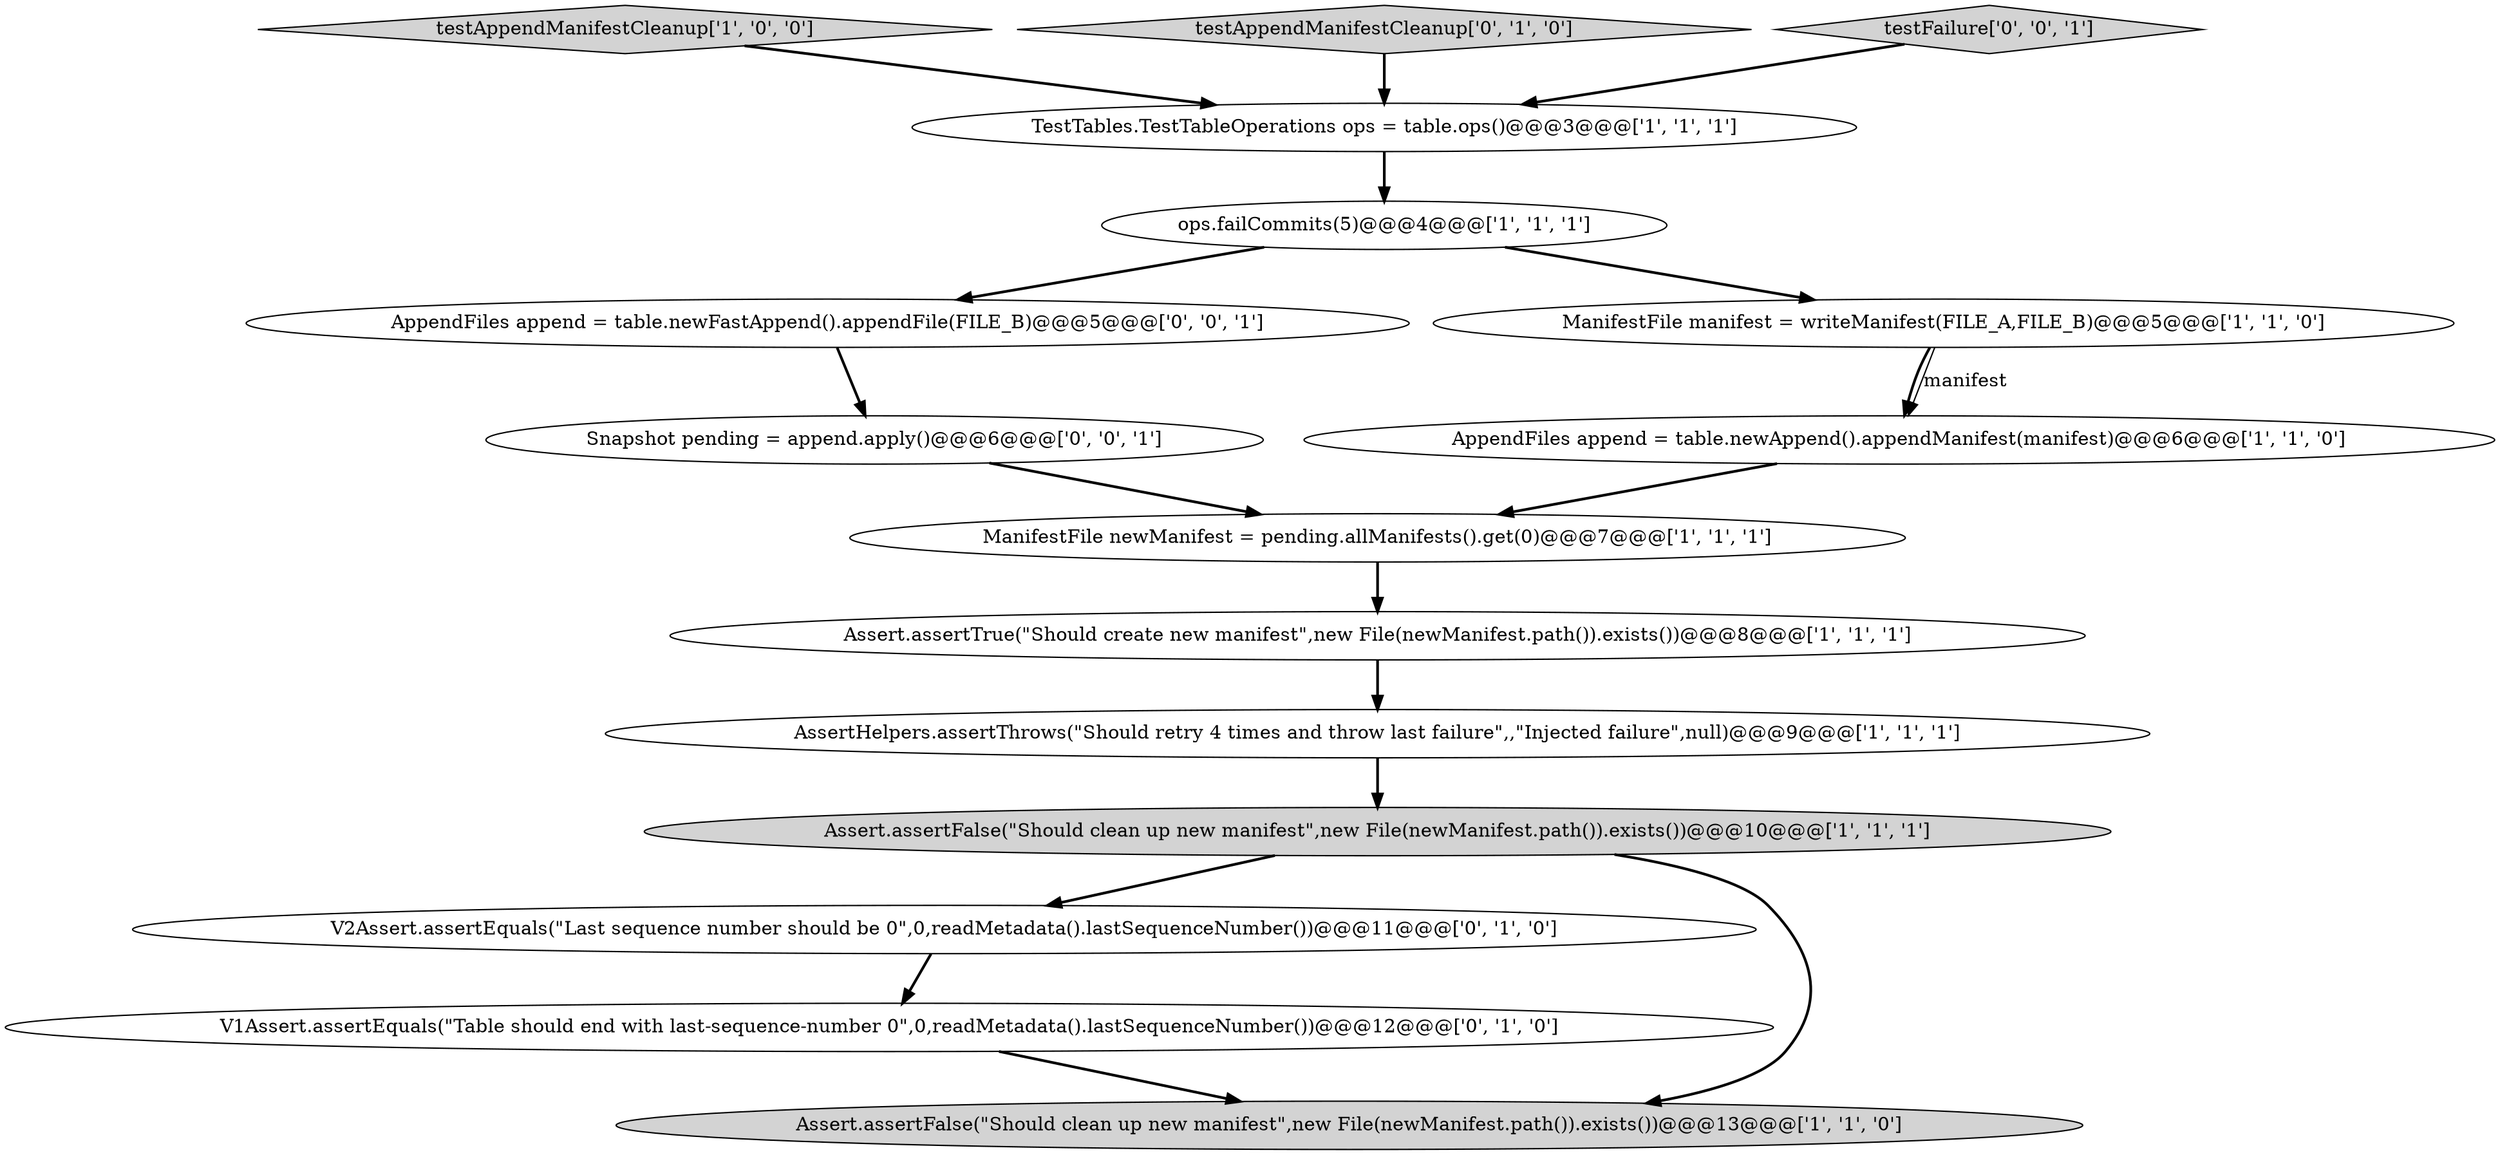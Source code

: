 digraph {
8 [style = filled, label = "Assert.assertTrue(\"Should create new manifest\",new File(newManifest.path()).exists())@@@8@@@['1', '1', '1']", fillcolor = white, shape = ellipse image = "AAA0AAABBB1BBB"];
13 [style = filled, label = "AppendFiles append = table.newFastAppend().appendFile(FILE_B)@@@5@@@['0', '0', '1']", fillcolor = white, shape = ellipse image = "AAA0AAABBB3BBB"];
3 [style = filled, label = "ManifestFile newManifest = pending.allManifests().get(0)@@@7@@@['1', '1', '1']", fillcolor = white, shape = ellipse image = "AAA0AAABBB1BBB"];
7 [style = filled, label = "AppendFiles append = table.newAppend().appendManifest(manifest)@@@6@@@['1', '1', '0']", fillcolor = white, shape = ellipse image = "AAA0AAABBB1BBB"];
4 [style = filled, label = "testAppendManifestCleanup['1', '0', '0']", fillcolor = lightgray, shape = diamond image = "AAA0AAABBB1BBB"];
5 [style = filled, label = "ops.failCommits(5)@@@4@@@['1', '1', '1']", fillcolor = white, shape = ellipse image = "AAA0AAABBB1BBB"];
10 [style = filled, label = "testAppendManifestCleanup['0', '1', '0']", fillcolor = lightgray, shape = diamond image = "AAA0AAABBB2BBB"];
9 [style = filled, label = "TestTables.TestTableOperations ops = table.ops()@@@3@@@['1', '1', '1']", fillcolor = white, shape = ellipse image = "AAA0AAABBB1BBB"];
12 [style = filled, label = "V2Assert.assertEquals(\"Last sequence number should be 0\",0,readMetadata().lastSequenceNumber())@@@11@@@['0', '1', '0']", fillcolor = white, shape = ellipse image = "AAA1AAABBB2BBB"];
14 [style = filled, label = "testFailure['0', '0', '1']", fillcolor = lightgray, shape = diamond image = "AAA0AAABBB3BBB"];
15 [style = filled, label = "Snapshot pending = append.apply()@@@6@@@['0', '0', '1']", fillcolor = white, shape = ellipse image = "AAA0AAABBB3BBB"];
1 [style = filled, label = "ManifestFile manifest = writeManifest(FILE_A,FILE_B)@@@5@@@['1', '1', '0']", fillcolor = white, shape = ellipse image = "AAA0AAABBB1BBB"];
2 [style = filled, label = "Assert.assertFalse(\"Should clean up new manifest\",new File(newManifest.path()).exists())@@@10@@@['1', '1', '1']", fillcolor = lightgray, shape = ellipse image = "AAA0AAABBB1BBB"];
0 [style = filled, label = "Assert.assertFalse(\"Should clean up new manifest\",new File(newManifest.path()).exists())@@@13@@@['1', '1', '0']", fillcolor = lightgray, shape = ellipse image = "AAA0AAABBB1BBB"];
6 [style = filled, label = "AssertHelpers.assertThrows(\"Should retry 4 times and throw last failure\",,\"Injected failure\",null)@@@9@@@['1', '1', '1']", fillcolor = white, shape = ellipse image = "AAA0AAABBB1BBB"];
11 [style = filled, label = "V1Assert.assertEquals(\"Table should end with last-sequence-number 0\",0,readMetadata().lastSequenceNumber())@@@12@@@['0', '1', '0']", fillcolor = white, shape = ellipse image = "AAA1AAABBB2BBB"];
12->11 [style = bold, label=""];
2->0 [style = bold, label=""];
11->0 [style = bold, label=""];
10->9 [style = bold, label=""];
13->15 [style = bold, label=""];
1->7 [style = bold, label=""];
14->9 [style = bold, label=""];
8->6 [style = bold, label=""];
9->5 [style = bold, label=""];
4->9 [style = bold, label=""];
5->13 [style = bold, label=""];
1->7 [style = solid, label="manifest"];
3->8 [style = bold, label=""];
2->12 [style = bold, label=""];
6->2 [style = bold, label=""];
5->1 [style = bold, label=""];
15->3 [style = bold, label=""];
7->3 [style = bold, label=""];
}
